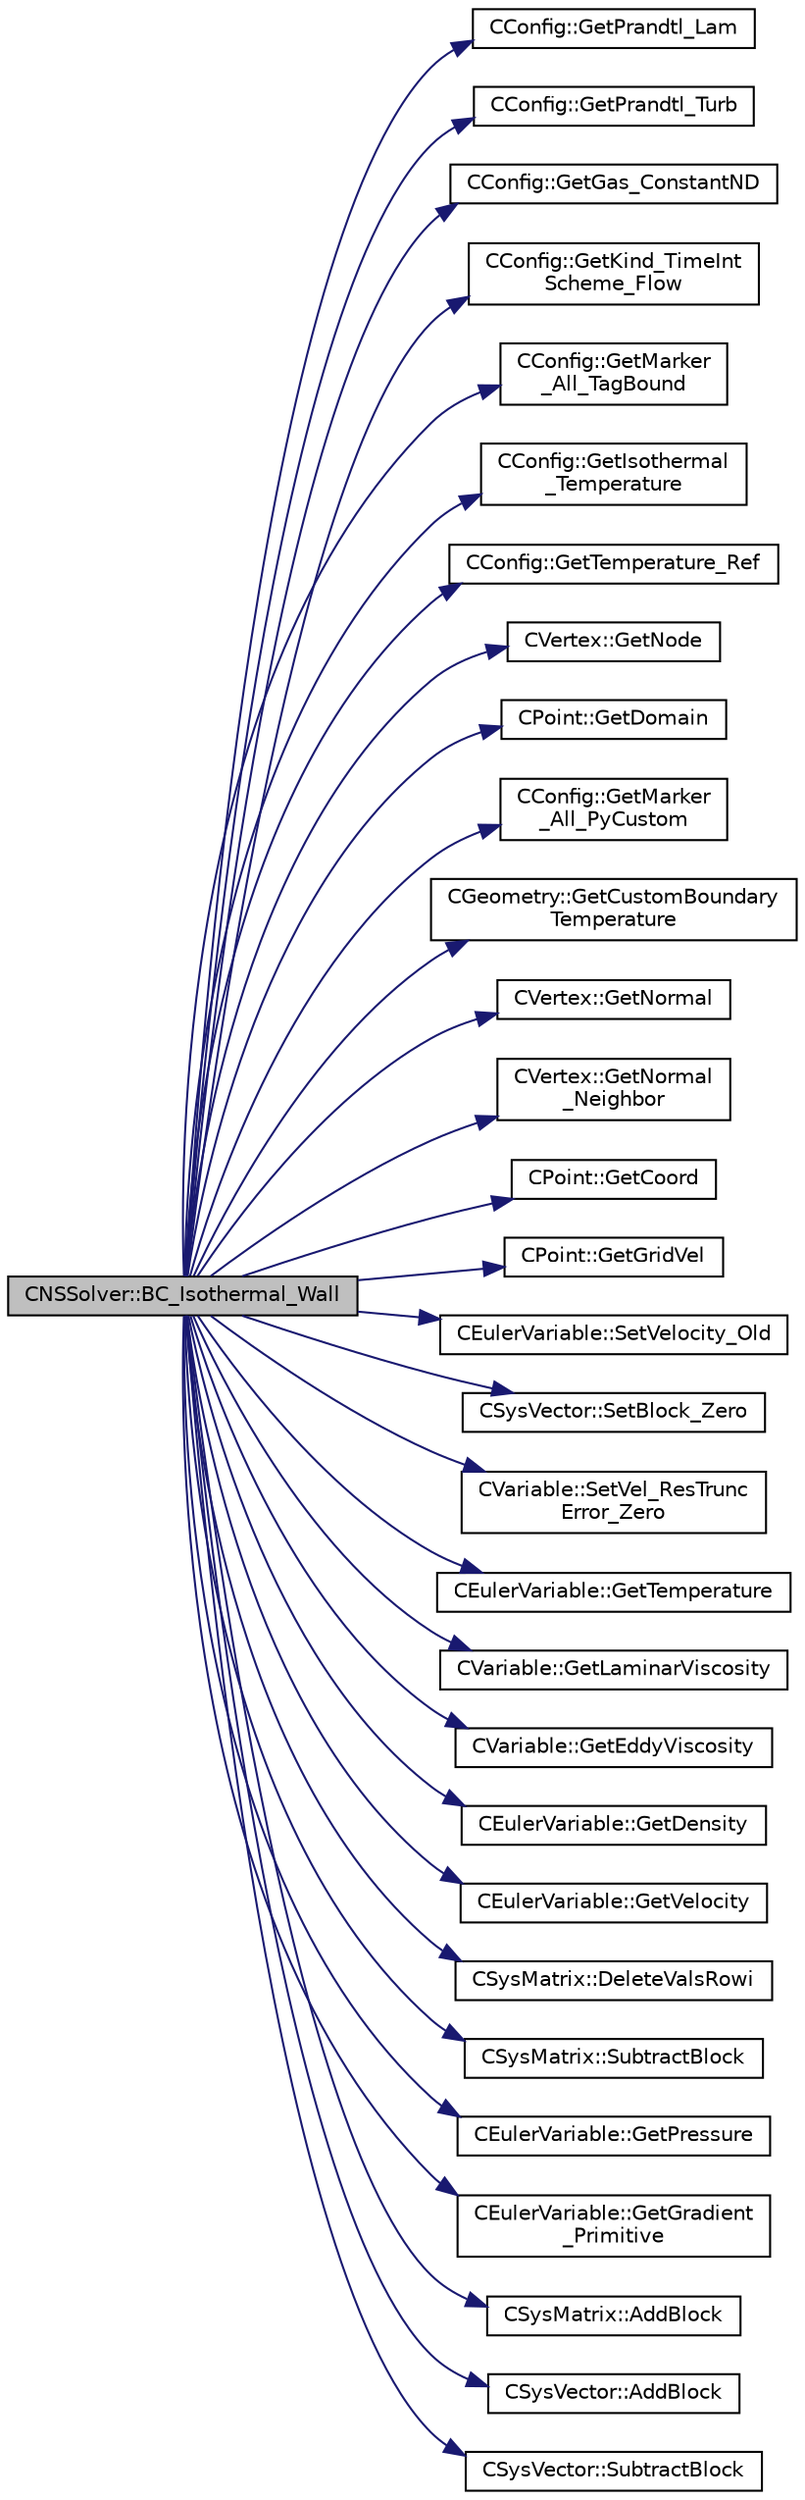 digraph "CNSSolver::BC_Isothermal_Wall"
{
  edge [fontname="Helvetica",fontsize="10",labelfontname="Helvetica",labelfontsize="10"];
  node [fontname="Helvetica",fontsize="10",shape=record];
  rankdir="LR";
  Node374 [label="CNSSolver::BC_Isothermal_Wall",height=0.2,width=0.4,color="black", fillcolor="grey75", style="filled", fontcolor="black"];
  Node374 -> Node375 [color="midnightblue",fontsize="10",style="solid",fontname="Helvetica"];
  Node375 [label="CConfig::GetPrandtl_Lam",height=0.2,width=0.4,color="black", fillcolor="white", style="filled",URL="$class_c_config.html#a619cb1400d6c944e83ad0ffe82deb021",tooltip="Get the value of the laminar Prandtl number. "];
  Node374 -> Node376 [color="midnightblue",fontsize="10",style="solid",fontname="Helvetica"];
  Node376 [label="CConfig::GetPrandtl_Turb",height=0.2,width=0.4,color="black", fillcolor="white", style="filled",URL="$class_c_config.html#a2fca6d5964fb443f9d517df57659ccbc",tooltip="Get the value of the turbulent Prandtl number. "];
  Node374 -> Node377 [color="midnightblue",fontsize="10",style="solid",fontname="Helvetica"];
  Node377 [label="CConfig::GetGas_ConstantND",height=0.2,width=0.4,color="black", fillcolor="white", style="filled",URL="$class_c_config.html#a6d835a954bb5e99c5a3de6db5ed24ff3",tooltip="Get the value of specific gas constant. "];
  Node374 -> Node378 [color="midnightblue",fontsize="10",style="solid",fontname="Helvetica"];
  Node378 [label="CConfig::GetKind_TimeInt\lScheme_Flow",height=0.2,width=0.4,color="black", fillcolor="white", style="filled",URL="$class_c_config.html#a20e5fd7b43cfd2bf2bcf5137f12bc635",tooltip="Get the kind of integration scheme (explicit or implicit) for the flow equations. ..."];
  Node374 -> Node379 [color="midnightblue",fontsize="10",style="solid",fontname="Helvetica"];
  Node379 [label="CConfig::GetMarker\l_All_TagBound",height=0.2,width=0.4,color="black", fillcolor="white", style="filled",URL="$class_c_config.html#a967e969a3beb24bb6e57d7036af003be",tooltip="Get the index of the surface defined in the geometry file. "];
  Node374 -> Node380 [color="midnightblue",fontsize="10",style="solid",fontname="Helvetica"];
  Node380 [label="CConfig::GetIsothermal\l_Temperature",height=0.2,width=0.4,color="black", fillcolor="white", style="filled",URL="$class_c_config.html#a714590a2565d2a339ee22009ada1c7f9",tooltip="Get the wall temperature (static) at an isothermal boundary. "];
  Node374 -> Node381 [color="midnightblue",fontsize="10",style="solid",fontname="Helvetica"];
  Node381 [label="CConfig::GetTemperature_Ref",height=0.2,width=0.4,color="black", fillcolor="white", style="filled",URL="$class_c_config.html#a8ec4a0951d9a432dadffad665a9892b3",tooltip="Get the value of the reference temperature for non-dimensionalization. "];
  Node374 -> Node382 [color="midnightblue",fontsize="10",style="solid",fontname="Helvetica"];
  Node382 [label="CVertex::GetNode",height=0.2,width=0.4,color="black", fillcolor="white", style="filled",URL="$class_c_vertex.html#a95c513bf927464157ed96b6c79779a1f",tooltip="Get the node of the vertex. "];
  Node374 -> Node383 [color="midnightblue",fontsize="10",style="solid",fontname="Helvetica"];
  Node383 [label="CPoint::GetDomain",height=0.2,width=0.4,color="black", fillcolor="white", style="filled",URL="$class_c_point.html#a1d7e22a60d4cfef356af1cba2bab3e55",tooltip="For parallel computation, its indicates if a point must be computed or not. "];
  Node374 -> Node384 [color="midnightblue",fontsize="10",style="solid",fontname="Helvetica"];
  Node384 [label="CConfig::GetMarker\l_All_PyCustom",height=0.2,width=0.4,color="black", fillcolor="white", style="filled",URL="$class_c_config.html#a5c4f3fe48fe141bcea832b12fa7f7588",tooltip="Get the Python customization for a marker val_marker. "];
  Node374 -> Node385 [color="midnightblue",fontsize="10",style="solid",fontname="Helvetica"];
  Node385 [label="CGeometry::GetCustomBoundary\lTemperature",height=0.2,width=0.4,color="black", fillcolor="white", style="filled",URL="$class_c_geometry.html#a38017bb78dc4d6c1f60004d781772f43",tooltip="Get the value of the customized temperature at a specified vertex on a specified marker. "];
  Node374 -> Node386 [color="midnightblue",fontsize="10",style="solid",fontname="Helvetica"];
  Node386 [label="CVertex::GetNormal",height=0.2,width=0.4,color="black", fillcolor="white", style="filled",URL="$class_c_vertex.html#a0d289163c6f3384822fcb9ae86fc1c39",tooltip="Copy the the normal vector of a face. "];
  Node374 -> Node387 [color="midnightblue",fontsize="10",style="solid",fontname="Helvetica"];
  Node387 [label="CVertex::GetNormal\l_Neighbor",height=0.2,width=0.4,color="black", fillcolor="white", style="filled",URL="$class_c_vertex.html#a8d2bce3a6ee62007179e688dc2b9b182",tooltip="Get the value of the closest neighbor. "];
  Node374 -> Node388 [color="midnightblue",fontsize="10",style="solid",fontname="Helvetica"];
  Node388 [label="CPoint::GetCoord",height=0.2,width=0.4,color="black", fillcolor="white", style="filled",URL="$class_c_point.html#a95fe081d22e96e190cb3edcbf0d6525f",tooltip="Get the coordinates dor the control volume. "];
  Node374 -> Node389 [color="midnightblue",fontsize="10",style="solid",fontname="Helvetica"];
  Node389 [label="CPoint::GetGridVel",height=0.2,width=0.4,color="black", fillcolor="white", style="filled",URL="$class_c_point.html#a62ec636f4a05ac578b582a053e8553f9",tooltip="Get the value of the grid velocity at the point. "];
  Node374 -> Node390 [color="midnightblue",fontsize="10",style="solid",fontname="Helvetica"];
  Node390 [label="CEulerVariable::SetVelocity_Old",height=0.2,width=0.4,color="black", fillcolor="white", style="filled",URL="$class_c_euler_variable.html#a0f77002ed06288a1f74d26a7590cff5f",tooltip="Set the velocity vector from the old solution. "];
  Node374 -> Node391 [color="midnightblue",fontsize="10",style="solid",fontname="Helvetica"];
  Node391 [label="CSysVector::SetBlock_Zero",height=0.2,width=0.4,color="black", fillcolor="white", style="filled",URL="$class_c_sys_vector.html#a9dedcec16bd6d95575de5b99e7a07e78",tooltip="Set the residual to zero. "];
  Node374 -> Node392 [color="midnightblue",fontsize="10",style="solid",fontname="Helvetica"];
  Node392 [label="CVariable::SetVel_ResTrunc\lError_Zero",height=0.2,width=0.4,color="black", fillcolor="white", style="filled",URL="$class_c_variable.html#a92862deec361a5684a566713972c359f",tooltip="Set the velocity of the truncation error to zero. "];
  Node374 -> Node393 [color="midnightblue",fontsize="10",style="solid",fontname="Helvetica"];
  Node393 [label="CEulerVariable::GetTemperature",height=0.2,width=0.4,color="black", fillcolor="white", style="filled",URL="$class_c_euler_variable.html#ace58f397c2503fdd08dd32cb9584a513",tooltip="Get the temperature of the flow. "];
  Node374 -> Node394 [color="midnightblue",fontsize="10",style="solid",fontname="Helvetica"];
  Node394 [label="CVariable::GetLaminarViscosity",height=0.2,width=0.4,color="black", fillcolor="white", style="filled",URL="$class_c_variable.html#a0acbe55ca86de2c0205ae921193e9e95",tooltip="A virtual member. "];
  Node374 -> Node395 [color="midnightblue",fontsize="10",style="solid",fontname="Helvetica"];
  Node395 [label="CVariable::GetEddyViscosity",height=0.2,width=0.4,color="black", fillcolor="white", style="filled",URL="$class_c_variable.html#adae2e4228e113624b7ab1f9ab1a493c6",tooltip="A virtual member. "];
  Node374 -> Node396 [color="midnightblue",fontsize="10",style="solid",fontname="Helvetica"];
  Node396 [label="CEulerVariable::GetDensity",height=0.2,width=0.4,color="black", fillcolor="white", style="filled",URL="$class_c_euler_variable.html#ab8ef32400854040ecb883825f907bed3",tooltip="Get the density of the flow. "];
  Node374 -> Node397 [color="midnightblue",fontsize="10",style="solid",fontname="Helvetica"];
  Node397 [label="CEulerVariable::GetVelocity",height=0.2,width=0.4,color="black", fillcolor="white", style="filled",URL="$class_c_euler_variable.html#afb2ba375855bc63c9bc96227efaece99",tooltip="Get the velocity of the flow. "];
  Node374 -> Node398 [color="midnightblue",fontsize="10",style="solid",fontname="Helvetica"];
  Node398 [label="CSysMatrix::DeleteValsRowi",height=0.2,width=0.4,color="black", fillcolor="white", style="filled",URL="$class_c_sys_matrix.html#a9473b0224c9b9a2749571db0bbd22a70",tooltip="Deletes the values of the row i of the sparse matrix. "];
  Node374 -> Node399 [color="midnightblue",fontsize="10",style="solid",fontname="Helvetica"];
  Node399 [label="CSysMatrix::SubtractBlock",height=0.2,width=0.4,color="black", fillcolor="white", style="filled",URL="$class_c_sys_matrix.html#af913d33707e948c30fff5a62773ef5c6",tooltip="Subtracts the specified block to the sparse matrix. "];
  Node374 -> Node400 [color="midnightblue",fontsize="10",style="solid",fontname="Helvetica"];
  Node400 [label="CEulerVariable::GetPressure",height=0.2,width=0.4,color="black", fillcolor="white", style="filled",URL="$class_c_euler_variable.html#a5e1ee3cd1062365d7da17ee3ee49537e",tooltip="Get the flow pressure. "];
  Node374 -> Node401 [color="midnightblue",fontsize="10",style="solid",fontname="Helvetica"];
  Node401 [label="CEulerVariable::GetGradient\l_Primitive",height=0.2,width=0.4,color="black", fillcolor="white", style="filled",URL="$class_c_euler_variable.html#aa39d2190dcc9d3da62123afae3ea6e36",tooltip="Get the value of the primitive variables gradient. "];
  Node374 -> Node402 [color="midnightblue",fontsize="10",style="solid",fontname="Helvetica"];
  Node402 [label="CSysMatrix::AddBlock",height=0.2,width=0.4,color="black", fillcolor="white", style="filled",URL="$class_c_sys_matrix.html#a85def3109e5aa5307268ca830a8f6522",tooltip="Adds the specified block to the sparse matrix. "];
  Node374 -> Node403 [color="midnightblue",fontsize="10",style="solid",fontname="Helvetica"];
  Node403 [label="CSysVector::AddBlock",height=0.2,width=0.4,color="black", fillcolor="white", style="filled",URL="$class_c_sys_vector.html#acd4c36df2ea0b7ad473944cff9bf5d72",tooltip="Add val_residual to the residual. "];
  Node374 -> Node404 [color="midnightblue",fontsize="10",style="solid",fontname="Helvetica"];
  Node404 [label="CSysVector::SubtractBlock",height=0.2,width=0.4,color="black", fillcolor="white", style="filled",URL="$class_c_sys_vector.html#a732b302ca148d38b442bfe7e096a81be",tooltip="Subtract val_residual to the residual. "];
}
